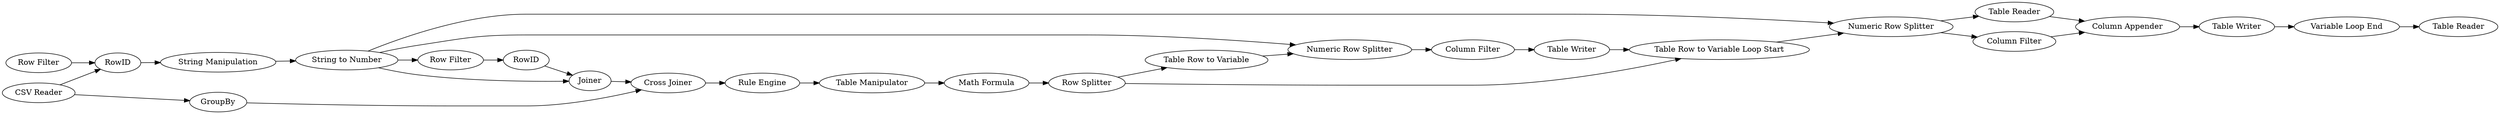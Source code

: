digraph {
	7 -> 8
	8 -> 9
	9 -> 13
	28 -> 34
	34 -> 38
	3 -> 10
	12 -> 13
	3 -> 7
	10 -> 16
	9 -> 27
	37 -> 34
	20 -> 25
	25 -> 26
	26 -> 27
	17 -> 18
	11 -> 12
	31 -> 39
	24 -> 23
	36 -> 24
	9 -> 11
	9 -> 22
	13 -> 16
	22 -> 37
	18 -> 20
	6 -> 7
	22 -> 28
	38 -> 31
	27 -> 36
	25 -> 23
	16 -> 17
	23 -> 22
	27 [label="Numeric Row Splitter"]
	7 [label=RowID]
	9 [label="String to Number"]
	18 [label="Table Manipulator"]
	26 [label="Table Row to Variable"]
	8 [label="String Manipulation"]
	17 [label="Rule Engine"]
	3 [label="CSV Reader"]
	24 [label="Table Writer"]
	31 [label="Variable Loop End"]
	6 [label="Row Filter"]
	25 [label="Row Splitter"]
	12 [label=RowID]
	10 [label=GroupBy]
	16 [label="Cross Joiner"]
	22 [label="Numeric Row Splitter"]
	28 [label="Table Reader"]
	11 [label="Row Filter"]
	23 [label="Table Row to Variable Loop Start"]
	38 [label="Table Writer"]
	13 [label=Joiner]
	20 [label="Math Formula"]
	34 [label="Column Appender"]
	36 [label="Column Filter"]
	39 [label="Table Reader"]
	37 [label="Column Filter"]
	rankdir=LR
}
